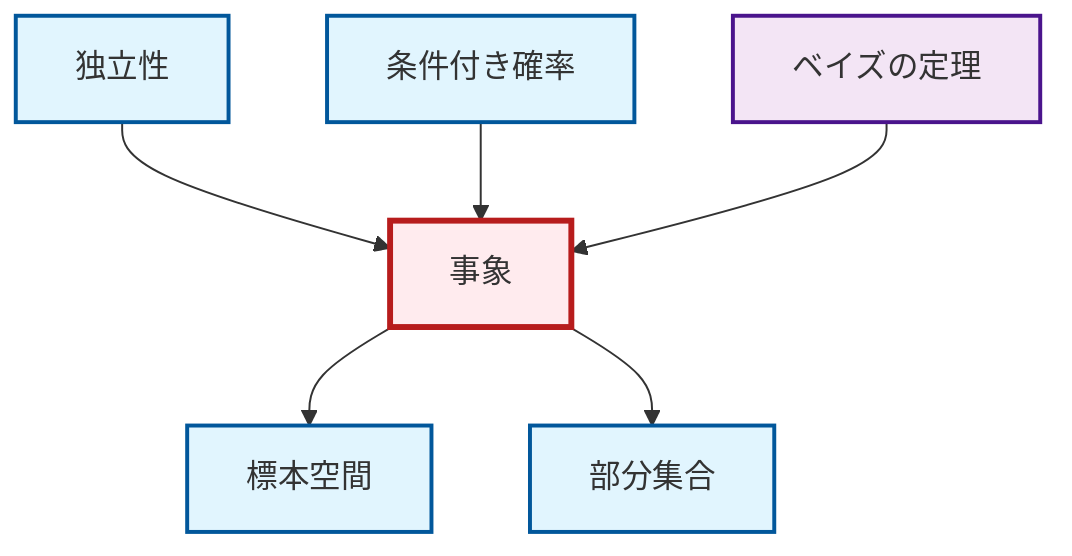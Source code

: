 graph TD
    classDef definition fill:#e1f5fe,stroke:#01579b,stroke-width:2px
    classDef theorem fill:#f3e5f5,stroke:#4a148c,stroke-width:2px
    classDef axiom fill:#fff3e0,stroke:#e65100,stroke-width:2px
    classDef example fill:#e8f5e9,stroke:#1b5e20,stroke-width:2px
    classDef current fill:#ffebee,stroke:#b71c1c,stroke-width:3px
    def-sample-space["標本空間"]:::definition
    thm-bayes["ベイズの定理"]:::theorem
    def-independence["独立性"]:::definition
    def-subset["部分集合"]:::definition
    def-conditional-probability["条件付き確率"]:::definition
    def-event["事象"]:::definition
    def-event --> def-sample-space
    def-event --> def-subset
    def-independence --> def-event
    def-conditional-probability --> def-event
    thm-bayes --> def-event
    class def-event current
